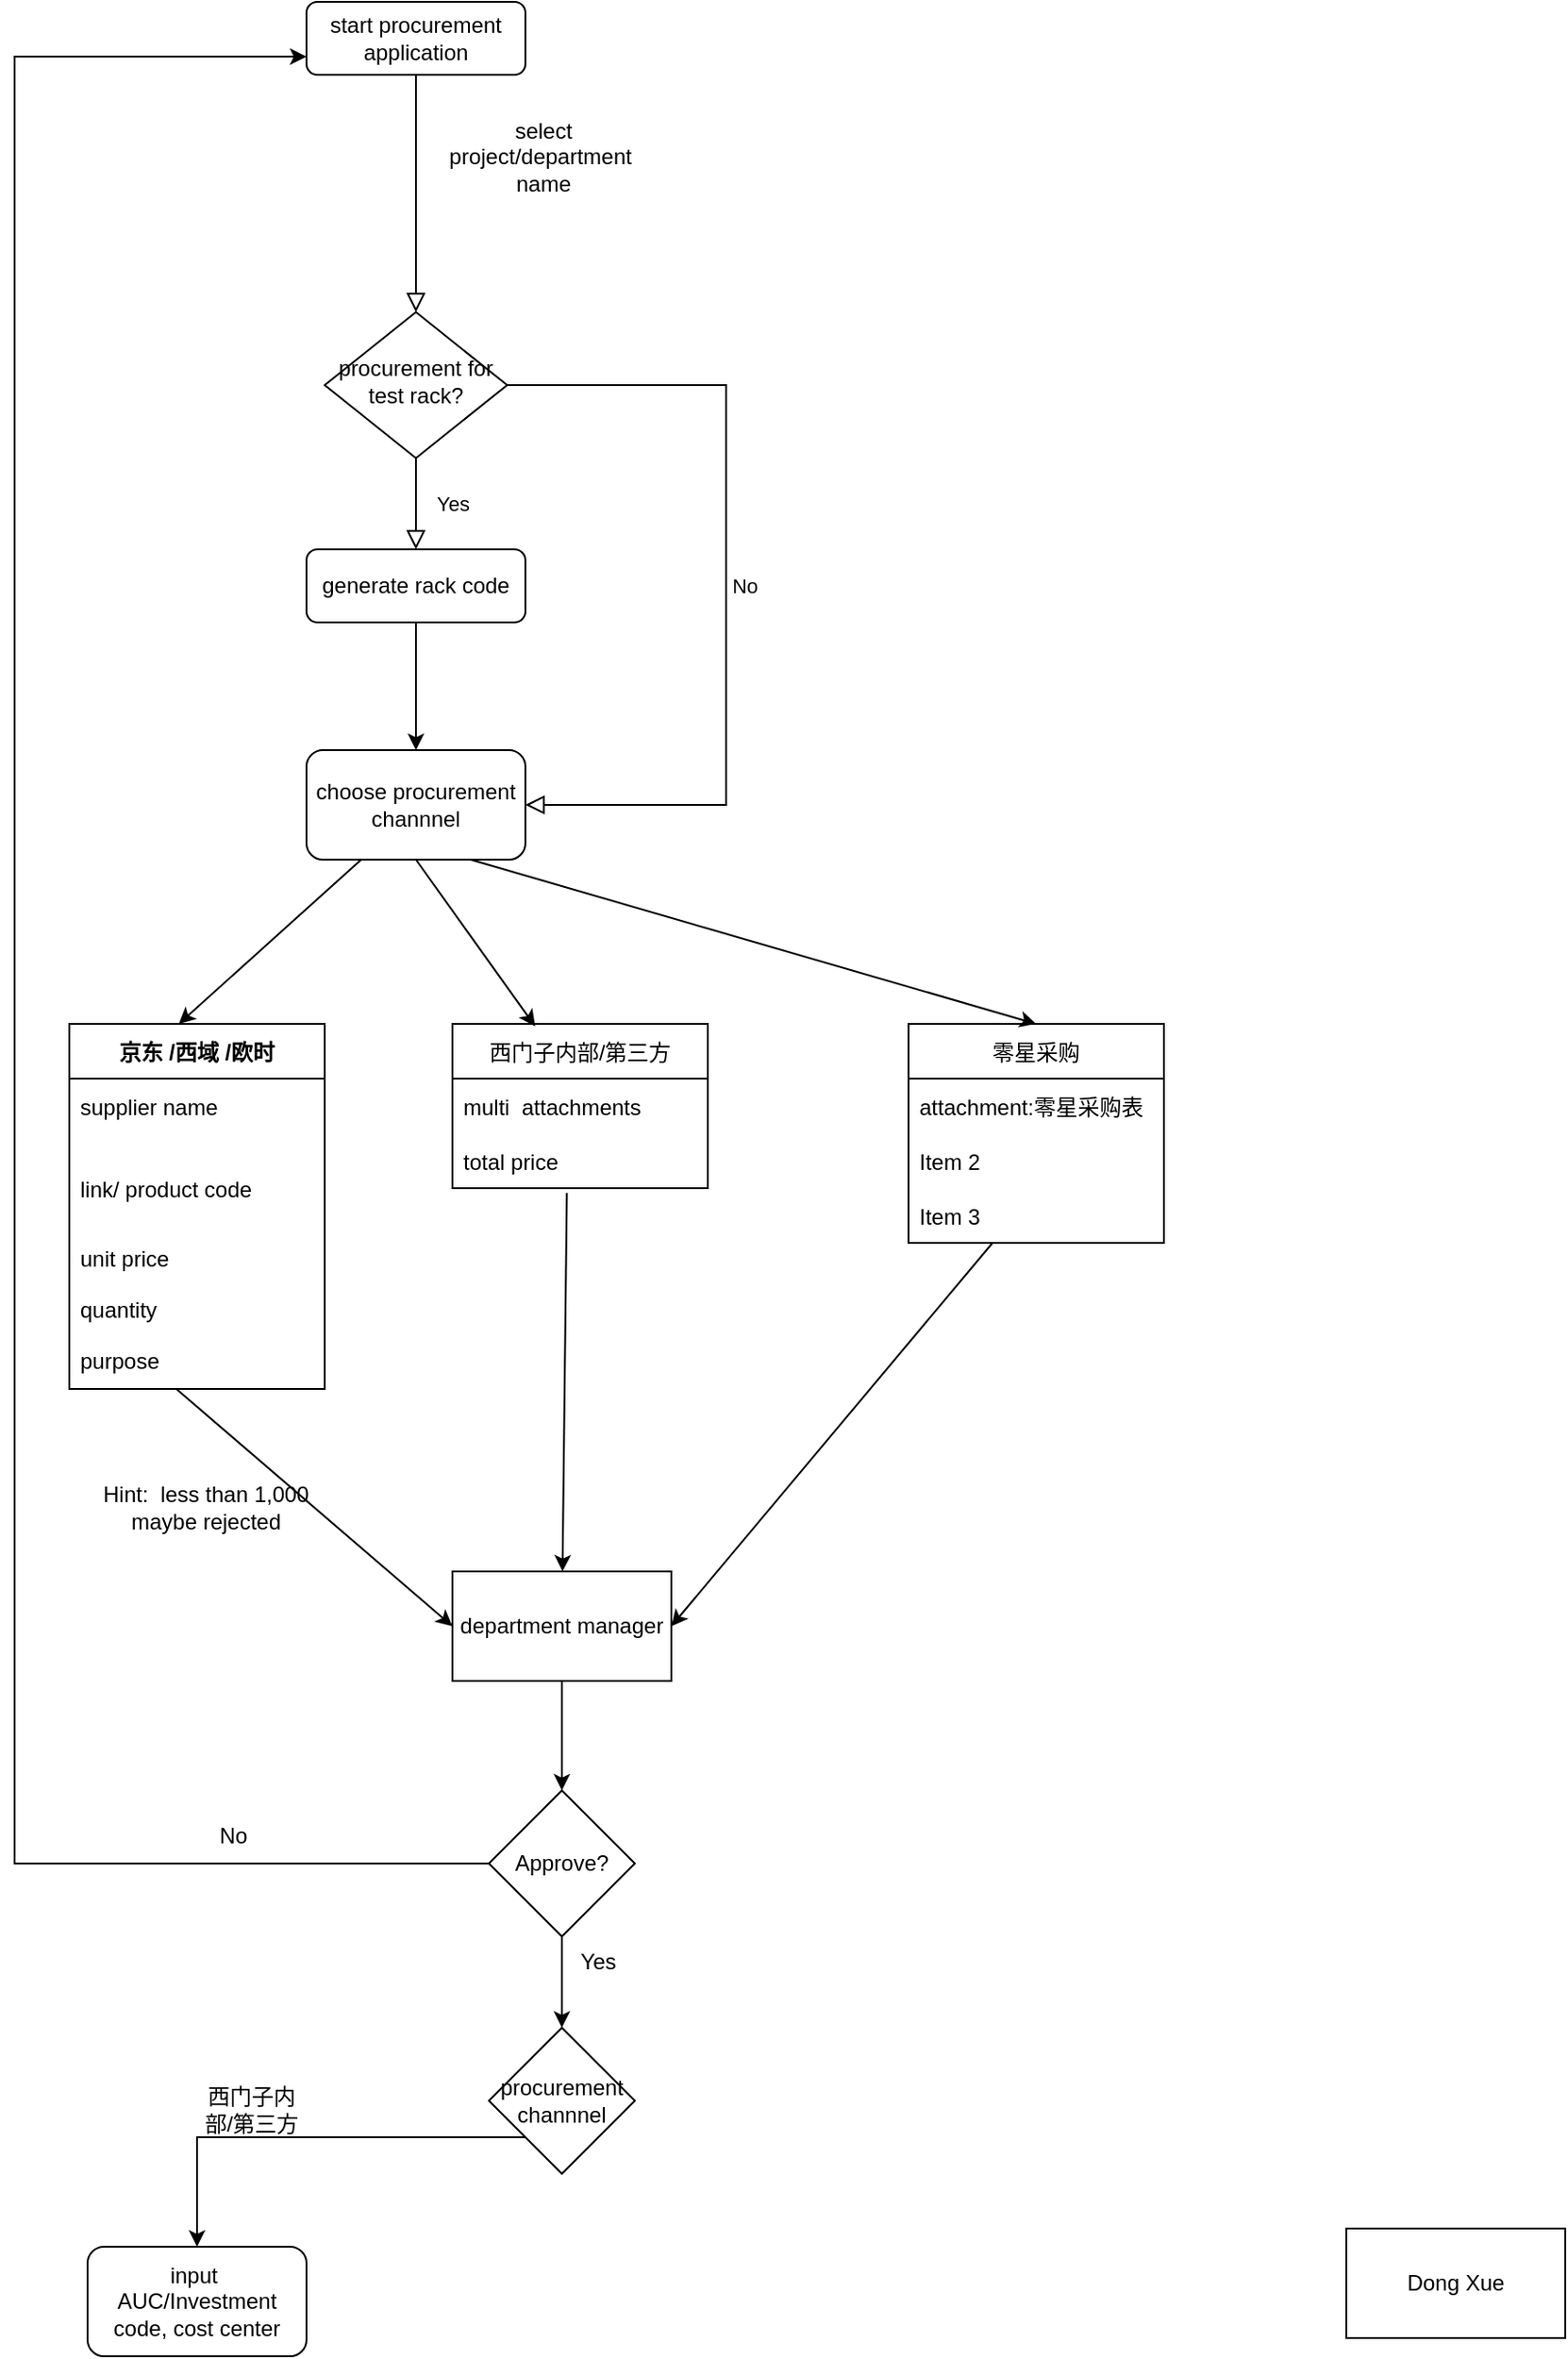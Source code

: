 <mxfile version="20.0.4" type="github">
  <diagram id="C5RBs43oDa-KdzZeNtuy" name="Page-1">
    <mxGraphModel dx="1849" dy="436" grid="1" gridSize="10" guides="1" tooltips="1" connect="1" arrows="1" fold="1" page="1" pageScale="1" pageWidth="827" pageHeight="1169" math="0" shadow="0">
      <root>
        <mxCell id="WIyWlLk6GJQsqaUBKTNV-0" />
        <mxCell id="WIyWlLk6GJQsqaUBKTNV-1" parent="WIyWlLk6GJQsqaUBKTNV-0" />
        <mxCell id="WIyWlLk6GJQsqaUBKTNV-2" value="" style="rounded=0;html=1;jettySize=auto;orthogonalLoop=1;fontSize=11;endArrow=block;endFill=0;endSize=8;strokeWidth=1;shadow=0;labelBackgroundColor=none;edgeStyle=orthogonalEdgeStyle;" parent="WIyWlLk6GJQsqaUBKTNV-1" source="WIyWlLk6GJQsqaUBKTNV-3" target="WIyWlLk6GJQsqaUBKTNV-6" edge="1">
          <mxGeometry relative="1" as="geometry" />
        </mxCell>
        <mxCell id="WIyWlLk6GJQsqaUBKTNV-3" value="start procurement application" style="rounded=1;whiteSpace=wrap;html=1;fontSize=12;glass=0;strokeWidth=1;shadow=0;" parent="WIyWlLk6GJQsqaUBKTNV-1" vertex="1">
          <mxGeometry x="160" width="120" height="40" as="geometry" />
        </mxCell>
        <mxCell id="WIyWlLk6GJQsqaUBKTNV-4" value="Yes" style="rounded=0;html=1;jettySize=auto;orthogonalLoop=1;fontSize=11;endArrow=block;endFill=0;endSize=8;strokeWidth=1;shadow=0;labelBackgroundColor=none;edgeStyle=orthogonalEdgeStyle;entryX=0.5;entryY=0;entryDx=0;entryDy=0;" parent="WIyWlLk6GJQsqaUBKTNV-1" source="WIyWlLk6GJQsqaUBKTNV-6" target="WIyWlLk6GJQsqaUBKTNV-11" edge="1">
          <mxGeometry y="20" relative="1" as="geometry">
            <mxPoint as="offset" />
            <mxPoint x="220" y="290" as="targetPoint" />
          </mxGeometry>
        </mxCell>
        <mxCell id="WIyWlLk6GJQsqaUBKTNV-5" value="No" style="edgeStyle=orthogonalEdgeStyle;rounded=0;html=1;jettySize=auto;orthogonalLoop=1;fontSize=11;endArrow=block;endFill=0;endSize=8;strokeWidth=1;shadow=0;labelBackgroundColor=none;entryX=1;entryY=0.5;entryDx=0;entryDy=0;" parent="WIyWlLk6GJQsqaUBKTNV-1" source="WIyWlLk6GJQsqaUBKTNV-6" target="ZzFBc4L-XgL4VMwVt-X--0" edge="1">
          <mxGeometry y="10" relative="1" as="geometry">
            <mxPoint as="offset" />
            <mxPoint x="390" y="460" as="targetPoint" />
            <Array as="points">
              <mxPoint x="390" y="210" />
              <mxPoint x="390" y="440" />
            </Array>
          </mxGeometry>
        </mxCell>
        <mxCell id="WIyWlLk6GJQsqaUBKTNV-6" value="procurement&amp;nbsp;for test rack?" style="rhombus;whiteSpace=wrap;html=1;shadow=0;fontFamily=Helvetica;fontSize=12;align=center;strokeWidth=1;spacing=6;spacingTop=-4;" parent="WIyWlLk6GJQsqaUBKTNV-1" vertex="1">
          <mxGeometry x="170" y="170" width="100" height="80" as="geometry" />
        </mxCell>
        <mxCell id="ZzFBc4L-XgL4VMwVt-X--1" value="" style="edgeStyle=orthogonalEdgeStyle;rounded=0;orthogonalLoop=1;jettySize=auto;html=1;" edge="1" parent="WIyWlLk6GJQsqaUBKTNV-1" source="WIyWlLk6GJQsqaUBKTNV-11" target="ZzFBc4L-XgL4VMwVt-X--0">
          <mxGeometry relative="1" as="geometry" />
        </mxCell>
        <mxCell id="WIyWlLk6GJQsqaUBKTNV-11" value="generate rack code" style="rounded=1;whiteSpace=wrap;html=1;fontSize=12;glass=0;strokeWidth=1;shadow=0;" parent="WIyWlLk6GJQsqaUBKTNV-1" vertex="1">
          <mxGeometry x="160" y="300" width="120" height="40" as="geometry" />
        </mxCell>
        <mxCell id="ZzFBc4L-XgL4VMwVt-X--0" value="choose procurement channnel" style="whiteSpace=wrap;html=1;rounded=1;glass=0;strokeWidth=1;shadow=0;" vertex="1" parent="WIyWlLk6GJQsqaUBKTNV-1">
          <mxGeometry x="160" y="410" width="120" height="60" as="geometry" />
        </mxCell>
        <mxCell id="ZzFBc4L-XgL4VMwVt-X--4" value="" style="endArrow=classic;html=1;rounded=0;exitX=0.25;exitY=1;exitDx=0;exitDy=0;" edge="1" parent="WIyWlLk6GJQsqaUBKTNV-1" source="ZzFBc4L-XgL4VMwVt-X--0">
          <mxGeometry width="50" height="50" relative="1" as="geometry">
            <mxPoint x="250" y="530" as="sourcePoint" />
            <mxPoint x="90" y="560" as="targetPoint" />
          </mxGeometry>
        </mxCell>
        <mxCell id="ZzFBc4L-XgL4VMwVt-X--5" value="京东 /西域 /欧时" style="swimlane;fontStyle=1;childLayout=stackLayout;horizontal=1;startSize=30;horizontalStack=0;resizeParent=1;resizeParentMax=0;resizeLast=0;collapsible=1;marginBottom=0;" vertex="1" parent="WIyWlLk6GJQsqaUBKTNV-1">
          <mxGeometry x="30" y="560" width="140" height="200" as="geometry" />
        </mxCell>
        <mxCell id="ZzFBc4L-XgL4VMwVt-X--6" value="supplier name" style="text;strokeColor=none;fillColor=none;align=left;verticalAlign=middle;spacingLeft=4;spacingRight=4;overflow=hidden;points=[[0,0.5],[1,0.5]];portConstraint=eastwest;rotatable=0;" vertex="1" parent="ZzFBc4L-XgL4VMwVt-X--5">
          <mxGeometry y="30" width="140" height="30" as="geometry" />
        </mxCell>
        <mxCell id="ZzFBc4L-XgL4VMwVt-X--7" value="link/ product code" style="text;strokeColor=none;fillColor=none;align=left;verticalAlign=middle;spacingLeft=4;spacingRight=4;overflow=hidden;points=[[0,0.5],[1,0.5]];portConstraint=eastwest;rotatable=0;" vertex="1" parent="ZzFBc4L-XgL4VMwVt-X--5">
          <mxGeometry y="60" width="140" height="60" as="geometry" />
        </mxCell>
        <mxCell id="ZzFBc4L-XgL4VMwVt-X--8" value="unit price&#xa;&#xa;quantity&#xa;&#xa;purpose&#xa;&#xa;&#xa;&#xa;&#xa;&#xa;&#xa;" style="text;strokeColor=none;fillColor=none;align=left;verticalAlign=middle;spacingLeft=4;spacingRight=4;overflow=hidden;points=[[0,0.5],[1,0.5]];portConstraint=eastwest;rotatable=0;" vertex="1" parent="ZzFBc4L-XgL4VMwVt-X--5">
          <mxGeometry y="120" width="140" height="80" as="geometry" />
        </mxCell>
        <mxCell id="ZzFBc4L-XgL4VMwVt-X--11" value="西门子内部/第三方" style="swimlane;fontStyle=0;childLayout=stackLayout;horizontal=1;startSize=30;horizontalStack=0;resizeParent=1;resizeParentMax=0;resizeLast=0;collapsible=1;marginBottom=0;" vertex="1" parent="WIyWlLk6GJQsqaUBKTNV-1">
          <mxGeometry x="240" y="560" width="140" height="90" as="geometry" />
        </mxCell>
        <mxCell id="ZzFBc4L-XgL4VMwVt-X--12" value="multi  attachments" style="text;strokeColor=none;fillColor=none;align=left;verticalAlign=middle;spacingLeft=4;spacingRight=4;overflow=hidden;points=[[0,0.5],[1,0.5]];portConstraint=eastwest;rotatable=0;" vertex="1" parent="ZzFBc4L-XgL4VMwVt-X--11">
          <mxGeometry y="30" width="140" height="30" as="geometry" />
        </mxCell>
        <mxCell id="ZzFBc4L-XgL4VMwVt-X--13" value="total price" style="text;strokeColor=none;fillColor=none;align=left;verticalAlign=middle;spacingLeft=4;spacingRight=4;overflow=hidden;points=[[0,0.5],[1,0.5]];portConstraint=eastwest;rotatable=0;" vertex="1" parent="ZzFBc4L-XgL4VMwVt-X--11">
          <mxGeometry y="60" width="140" height="30" as="geometry" />
        </mxCell>
        <mxCell id="ZzFBc4L-XgL4VMwVt-X--15" value="select project/department&amp;nbsp; name" style="text;html=1;strokeColor=none;fillColor=none;align=center;verticalAlign=middle;whiteSpace=wrap;rounded=0;" vertex="1" parent="WIyWlLk6GJQsqaUBKTNV-1">
          <mxGeometry x="230" y="70" width="120" height="30" as="geometry" />
        </mxCell>
        <mxCell id="ZzFBc4L-XgL4VMwVt-X--16" value="" style="endArrow=classic;html=1;rounded=0;exitX=0.5;exitY=1;exitDx=0;exitDy=0;entryX=0.324;entryY=0.015;entryDx=0;entryDy=0;entryPerimeter=0;" edge="1" parent="WIyWlLk6GJQsqaUBKTNV-1" source="ZzFBc4L-XgL4VMwVt-X--0" target="ZzFBc4L-XgL4VMwVt-X--11">
          <mxGeometry width="50" height="50" relative="1" as="geometry">
            <mxPoint x="200" y="540" as="sourcePoint" />
            <mxPoint x="250" y="490" as="targetPoint" />
          </mxGeometry>
        </mxCell>
        <mxCell id="ZzFBc4L-XgL4VMwVt-X--17" value="零星采购" style="swimlane;fontStyle=0;childLayout=stackLayout;horizontal=1;startSize=30;horizontalStack=0;resizeParent=1;resizeParentMax=0;resizeLast=0;collapsible=1;marginBottom=0;" vertex="1" parent="WIyWlLk6GJQsqaUBKTNV-1">
          <mxGeometry x="490" y="560" width="140" height="120" as="geometry" />
        </mxCell>
        <mxCell id="ZzFBc4L-XgL4VMwVt-X--18" value="attachment:零星采购表" style="text;strokeColor=none;fillColor=none;align=left;verticalAlign=middle;spacingLeft=4;spacingRight=4;overflow=hidden;points=[[0,0.5],[1,0.5]];portConstraint=eastwest;rotatable=0;" vertex="1" parent="ZzFBc4L-XgL4VMwVt-X--17">
          <mxGeometry y="30" width="140" height="30" as="geometry" />
        </mxCell>
        <mxCell id="ZzFBc4L-XgL4VMwVt-X--19" value="Item 2" style="text;strokeColor=none;fillColor=none;align=left;verticalAlign=middle;spacingLeft=4;spacingRight=4;overflow=hidden;points=[[0,0.5],[1,0.5]];portConstraint=eastwest;rotatable=0;" vertex="1" parent="ZzFBc4L-XgL4VMwVt-X--17">
          <mxGeometry y="60" width="140" height="30" as="geometry" />
        </mxCell>
        <mxCell id="ZzFBc4L-XgL4VMwVt-X--20" value="Item 3" style="text;strokeColor=none;fillColor=none;align=left;verticalAlign=middle;spacingLeft=4;spacingRight=4;overflow=hidden;points=[[0,0.5],[1,0.5]];portConstraint=eastwest;rotatable=0;" vertex="1" parent="ZzFBc4L-XgL4VMwVt-X--17">
          <mxGeometry y="90" width="140" height="30" as="geometry" />
        </mxCell>
        <mxCell id="ZzFBc4L-XgL4VMwVt-X--21" value="" style="endArrow=classic;html=1;rounded=0;exitX=0.75;exitY=1;exitDx=0;exitDy=0;entryX=0.5;entryY=0;entryDx=0;entryDy=0;" edge="1" parent="WIyWlLk6GJQsqaUBKTNV-1" source="ZzFBc4L-XgL4VMwVt-X--0" target="ZzFBc4L-XgL4VMwVt-X--17">
          <mxGeometry width="50" height="50" relative="1" as="geometry">
            <mxPoint x="360" y="540" as="sourcePoint" />
            <mxPoint x="410" y="490" as="targetPoint" />
          </mxGeometry>
        </mxCell>
        <mxCell id="ZzFBc4L-XgL4VMwVt-X--31" style="edgeStyle=orthogonalEdgeStyle;rounded=0;orthogonalLoop=1;jettySize=auto;html=1;entryX=0.5;entryY=0;entryDx=0;entryDy=0;" edge="1" parent="WIyWlLk6GJQsqaUBKTNV-1" source="ZzFBc4L-XgL4VMwVt-X--22" target="ZzFBc4L-XgL4VMwVt-X--28">
          <mxGeometry relative="1" as="geometry" />
        </mxCell>
        <mxCell id="ZzFBc4L-XgL4VMwVt-X--22" value="department manager" style="rounded=0;whiteSpace=wrap;html=1;" vertex="1" parent="WIyWlLk6GJQsqaUBKTNV-1">
          <mxGeometry x="240" y="860" width="120" height="60" as="geometry" />
        </mxCell>
        <mxCell id="ZzFBc4L-XgL4VMwVt-X--23" value="" style="endArrow=classic;html=1;rounded=0;exitX=0.419;exitY=1;exitDx=0;exitDy=0;exitPerimeter=0;entryX=0;entryY=0.5;entryDx=0;entryDy=0;" edge="1" parent="WIyWlLk6GJQsqaUBKTNV-1" source="ZzFBc4L-XgL4VMwVt-X--8" target="ZzFBc4L-XgL4VMwVt-X--22">
          <mxGeometry width="50" height="50" relative="1" as="geometry">
            <mxPoint x="90" y="820" as="sourcePoint" />
            <mxPoint x="140" y="770" as="targetPoint" />
          </mxGeometry>
        </mxCell>
        <mxCell id="ZzFBc4L-XgL4VMwVt-X--24" value="Hint:&amp;nbsp; less than 1,000 maybe rejected" style="text;html=1;strokeColor=none;fillColor=none;align=center;verticalAlign=middle;whiteSpace=wrap;rounded=0;" vertex="1" parent="WIyWlLk6GJQsqaUBKTNV-1">
          <mxGeometry x="40" y="810" width="130" height="30" as="geometry" />
        </mxCell>
        <mxCell id="ZzFBc4L-XgL4VMwVt-X--26" value="" style="endArrow=classic;html=1;rounded=0;exitX=0.448;exitY=1.089;exitDx=0;exitDy=0;exitPerimeter=0;" edge="1" parent="WIyWlLk6GJQsqaUBKTNV-1" source="ZzFBc4L-XgL4VMwVt-X--13" target="ZzFBc4L-XgL4VMwVt-X--22">
          <mxGeometry width="50" height="50" relative="1" as="geometry">
            <mxPoint x="130" y="940" as="sourcePoint" />
            <mxPoint x="180" y="890" as="targetPoint" />
          </mxGeometry>
        </mxCell>
        <mxCell id="ZzFBc4L-XgL4VMwVt-X--27" value="" style="endArrow=classic;html=1;rounded=0;exitX=0.329;exitY=1;exitDx=0;exitDy=0;exitPerimeter=0;entryX=1;entryY=0.5;entryDx=0;entryDy=0;" edge="1" parent="WIyWlLk6GJQsqaUBKTNV-1" source="ZzFBc4L-XgL4VMwVt-X--20" target="ZzFBc4L-XgL4VMwVt-X--22">
          <mxGeometry width="50" height="50" relative="1" as="geometry">
            <mxPoint x="480" y="780" as="sourcePoint" />
            <mxPoint x="530" y="730" as="targetPoint" />
          </mxGeometry>
        </mxCell>
        <mxCell id="ZzFBc4L-XgL4VMwVt-X--29" style="edgeStyle=orthogonalEdgeStyle;rounded=0;orthogonalLoop=1;jettySize=auto;html=1;entryX=0;entryY=0.75;entryDx=0;entryDy=0;" edge="1" parent="WIyWlLk6GJQsqaUBKTNV-1" source="ZzFBc4L-XgL4VMwVt-X--28" target="WIyWlLk6GJQsqaUBKTNV-3">
          <mxGeometry relative="1" as="geometry">
            <mxPoint x="20" y="30" as="targetPoint" />
            <Array as="points">
              <mxPoint y="1020" />
              <mxPoint y="30" />
            </Array>
          </mxGeometry>
        </mxCell>
        <mxCell id="ZzFBc4L-XgL4VMwVt-X--34" style="edgeStyle=orthogonalEdgeStyle;rounded=0;orthogonalLoop=1;jettySize=auto;html=1;exitX=0.5;exitY=1;exitDx=0;exitDy=0;entryX=0.5;entryY=0;entryDx=0;entryDy=0;" edge="1" parent="WIyWlLk6GJQsqaUBKTNV-1" source="ZzFBc4L-XgL4VMwVt-X--28" target="ZzFBc4L-XgL4VMwVt-X--33">
          <mxGeometry relative="1" as="geometry" />
        </mxCell>
        <mxCell id="ZzFBc4L-XgL4VMwVt-X--28" value="Approve?" style="rhombus;whiteSpace=wrap;html=1;" vertex="1" parent="WIyWlLk6GJQsqaUBKTNV-1">
          <mxGeometry x="260" y="980" width="80" height="80" as="geometry" />
        </mxCell>
        <mxCell id="ZzFBc4L-XgL4VMwVt-X--30" value="No" style="text;html=1;strokeColor=none;fillColor=none;align=center;verticalAlign=middle;whiteSpace=wrap;rounded=0;" vertex="1" parent="WIyWlLk6GJQsqaUBKTNV-1">
          <mxGeometry x="90" y="990" width="60" height="30" as="geometry" />
        </mxCell>
        <mxCell id="ZzFBc4L-XgL4VMwVt-X--37" style="edgeStyle=orthogonalEdgeStyle;rounded=0;orthogonalLoop=1;jettySize=auto;html=1;exitX=0;exitY=1;exitDx=0;exitDy=0;entryX=0.5;entryY=0;entryDx=0;entryDy=0;" edge="1" parent="WIyWlLk6GJQsqaUBKTNV-1" source="ZzFBc4L-XgL4VMwVt-X--33" target="ZzFBc4L-XgL4VMwVt-X--36">
          <mxGeometry relative="1" as="geometry" />
        </mxCell>
        <mxCell id="ZzFBc4L-XgL4VMwVt-X--33" value="procurement channnel" style="rhombus;whiteSpace=wrap;html=1;" vertex="1" parent="WIyWlLk6GJQsqaUBKTNV-1">
          <mxGeometry x="260" y="1110" width="80" height="80" as="geometry" />
        </mxCell>
        <mxCell id="ZzFBc4L-XgL4VMwVt-X--35" value="Yes" style="text;html=1;strokeColor=none;fillColor=none;align=center;verticalAlign=middle;whiteSpace=wrap;rounded=0;" vertex="1" parent="WIyWlLk6GJQsqaUBKTNV-1">
          <mxGeometry x="290" y="1059" width="60" height="30" as="geometry" />
        </mxCell>
        <mxCell id="ZzFBc4L-XgL4VMwVt-X--36" value="input&amp;nbsp; AUC/Investment code, cost center" style="rounded=1;whiteSpace=wrap;html=1;" vertex="1" parent="WIyWlLk6GJQsqaUBKTNV-1">
          <mxGeometry x="40" y="1230" width="120" height="60" as="geometry" />
        </mxCell>
        <mxCell id="ZzFBc4L-XgL4VMwVt-X--39" value="&lt;span style=&quot;&quot;&gt;西门子内部/第三方&lt;/span&gt;" style="text;html=1;strokeColor=none;fillColor=none;align=center;verticalAlign=middle;whiteSpace=wrap;rounded=0;" vertex="1" parent="WIyWlLk6GJQsqaUBKTNV-1">
          <mxGeometry x="100" y="1140" width="60" height="30" as="geometry" />
        </mxCell>
        <mxCell id="ZzFBc4L-XgL4VMwVt-X--40" value="Dong Xue" style="rounded=0;whiteSpace=wrap;html=1;" vertex="1" parent="WIyWlLk6GJQsqaUBKTNV-1">
          <mxGeometry x="730" y="1220" width="120" height="60" as="geometry" />
        </mxCell>
      </root>
    </mxGraphModel>
  </diagram>
</mxfile>
